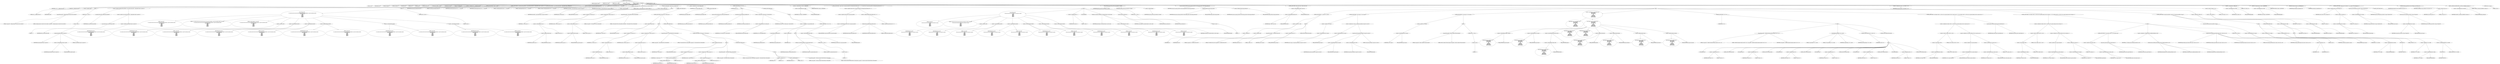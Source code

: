 digraph hostapd_notif_assoc {  
"1000112" [label = "(METHOD,hostapd_notif_assoc)" ]
"1000113" [label = "(PARAM,hostapd_data *hapd)" ]
"1000114" [label = "(PARAM,const u8 *addr)" ]
"1000115" [label = "(PARAM,const u8 *req_ies)" ]
"1000116" [label = "(PARAM,size_t req_ies_len)" ]
"1000117" [label = "(PARAM,int reassoc)" ]
"1000118" [label = "(BLOCK,,)" ]
"1000119" [label = "(LOCAL,v6: u32)" ]
"1000120" [label = "(LOCAL,reason: u16)" ]
"1000121" [label = "(LOCAL,sta: sta_info *)" ]
"1000122" [label = "(LOCAL,ie: const u8 *)" ]
"1000123" [label = "(LOCAL,ielen: int)" ]
"1000124" [label = "(LOCAL,p: u8 *)" ]
"1000125" [label = "(LOCAL,res: int)" ]
"1000126" [label = "(LOCAL,new_assoc: int)" ]
"1000127" [label = "(LOCAL,elems: ieee802_11_elems)" ]
"1000128" [label = "(LOCAL,buf: u8 [ 1064 ])" ]
"1000129" [label = "(LOCAL,v16: unsigned int)" ]
"1000130" [label = "(<operator>.assignment,v16 = __readgsdword(0x14u))" ]
"1000131" [label = "(IDENTIFIER,v16,v16 = __readgsdword(0x14u))" ]
"1000132" [label = "(__readgsdword,__readgsdword(0x14u))" ]
"1000133" [label = "(LITERAL,0x14u,__readgsdword(0x14u))" ]
"1000134" [label = "(CONTROL_STRUCTURE,if ( !addr ),if ( !addr ))" ]
"1000135" [label = "(<operator>.logicalNot,!addr)" ]
"1000136" [label = "(IDENTIFIER,addr,!addr)" ]
"1000137" [label = "(BLOCK,,)" ]
"1000138" [label = "(wpa_printf,wpa_printf(2, \"hostapd_notif_assoc: Skip event with no address\"))" ]
"1000139" [label = "(LITERAL,2,wpa_printf(2, \"hostapd_notif_assoc: Skip event with no address\"))" ]
"1000140" [label = "(LITERAL,\"hostapd_notif_assoc: Skip event with no address\",wpa_printf(2, \"hostapd_notif_assoc: Skip event with no address\"))" ]
"1000141" [label = "(RETURN,return -1;,return -1;)" ]
"1000142" [label = "(<operator>.minus,-1)" ]
"1000143" [label = "(LITERAL,1,-1)" ]
"1000144" [label = "(CONTROL_STRUCTURE,if ( is_multicast_ether_addr(addr) || is_zero_ether_addr_0(addr) || !memcmp(addr, hapd->own_addr, 6u) ),if ( is_multicast_ether_addr(addr) || is_zero_ether_addr_0(addr) || !memcmp(addr, hapd->own_addr, 6u) ))" ]
"1000145" [label = "(<operator>.logicalOr,is_multicast_ether_addr(addr) || is_zero_ether_addr_0(addr) || !memcmp(addr, hapd->own_addr, 6u))" ]
"1000146" [label = "(is_multicast_ether_addr,is_multicast_ether_addr(addr))" ]
"1000147" [label = "(IDENTIFIER,addr,is_multicast_ether_addr(addr))" ]
"1000148" [label = "(<operator>.logicalOr,is_zero_ether_addr_0(addr) || !memcmp(addr, hapd->own_addr, 6u))" ]
"1000149" [label = "(is_zero_ether_addr_0,is_zero_ether_addr_0(addr))" ]
"1000150" [label = "(IDENTIFIER,addr,is_zero_ether_addr_0(addr))" ]
"1000151" [label = "(<operator>.logicalNot,!memcmp(addr, hapd->own_addr, 6u))" ]
"1000152" [label = "(memcmp,memcmp(addr, hapd->own_addr, 6u))" ]
"1000153" [label = "(IDENTIFIER,addr,memcmp(addr, hapd->own_addr, 6u))" ]
"1000154" [label = "(<operator>.indirectFieldAccess,hapd->own_addr)" ]
"1000155" [label = "(IDENTIFIER,hapd,memcmp(addr, hapd->own_addr, 6u))" ]
"1000156" [label = "(FIELD_IDENTIFIER,own_addr,own_addr)" ]
"1000157" [label = "(LITERAL,6u,memcmp(addr, hapd->own_addr, 6u))" ]
"1000158" [label = "(BLOCK,,)" ]
"1000159" [label = "(wpa_printf,wpa_printf(\n      2,\n      \"%s: Invalid SA=%02x:%02x:%02x:%02x:%02x:%02x in received indication - ignore this indication silently\",\n      \"hostapd_notif_assoc\",\n      *addr,\n      addr[1],\n      addr[2],\n      addr[3],\n      addr[4],\n      addr[5]))" ]
"1000160" [label = "(LITERAL,2,wpa_printf(\n      2,\n      \"%s: Invalid SA=%02x:%02x:%02x:%02x:%02x:%02x in received indication - ignore this indication silently\",\n      \"hostapd_notif_assoc\",\n      *addr,\n      addr[1],\n      addr[2],\n      addr[3],\n      addr[4],\n      addr[5]))" ]
"1000161" [label = "(LITERAL,\"%s: Invalid SA=%02x:%02x:%02x:%02x:%02x:%02x in received indication - ignore this indication silently\",wpa_printf(\n      2,\n      \"%s: Invalid SA=%02x:%02x:%02x:%02x:%02x:%02x in received indication - ignore this indication silently\",\n      \"hostapd_notif_assoc\",\n      *addr,\n      addr[1],\n      addr[2],\n      addr[3],\n      addr[4],\n      addr[5]))" ]
"1000162" [label = "(LITERAL,\"hostapd_notif_assoc\",wpa_printf(\n      2,\n      \"%s: Invalid SA=%02x:%02x:%02x:%02x:%02x:%02x in received indication - ignore this indication silently\",\n      \"hostapd_notif_assoc\",\n      *addr,\n      addr[1],\n      addr[2],\n      addr[3],\n      addr[4],\n      addr[5]))" ]
"1000163" [label = "(<operator>.indirection,*addr)" ]
"1000164" [label = "(IDENTIFIER,addr,wpa_printf(\n      2,\n      \"%s: Invalid SA=%02x:%02x:%02x:%02x:%02x:%02x in received indication - ignore this indication silently\",\n      \"hostapd_notif_assoc\",\n      *addr,\n      addr[1],\n      addr[2],\n      addr[3],\n      addr[4],\n      addr[5]))" ]
"1000165" [label = "(<operator>.indirectIndexAccess,addr[1])" ]
"1000166" [label = "(IDENTIFIER,addr,wpa_printf(\n      2,\n      \"%s: Invalid SA=%02x:%02x:%02x:%02x:%02x:%02x in received indication - ignore this indication silently\",\n      \"hostapd_notif_assoc\",\n      *addr,\n      addr[1],\n      addr[2],\n      addr[3],\n      addr[4],\n      addr[5]))" ]
"1000167" [label = "(LITERAL,1,wpa_printf(\n      2,\n      \"%s: Invalid SA=%02x:%02x:%02x:%02x:%02x:%02x in received indication - ignore this indication silently\",\n      \"hostapd_notif_assoc\",\n      *addr,\n      addr[1],\n      addr[2],\n      addr[3],\n      addr[4],\n      addr[5]))" ]
"1000168" [label = "(<operator>.indirectIndexAccess,addr[2])" ]
"1000169" [label = "(IDENTIFIER,addr,wpa_printf(\n      2,\n      \"%s: Invalid SA=%02x:%02x:%02x:%02x:%02x:%02x in received indication - ignore this indication silently\",\n      \"hostapd_notif_assoc\",\n      *addr,\n      addr[1],\n      addr[2],\n      addr[3],\n      addr[4],\n      addr[5]))" ]
"1000170" [label = "(LITERAL,2,wpa_printf(\n      2,\n      \"%s: Invalid SA=%02x:%02x:%02x:%02x:%02x:%02x in received indication - ignore this indication silently\",\n      \"hostapd_notif_assoc\",\n      *addr,\n      addr[1],\n      addr[2],\n      addr[3],\n      addr[4],\n      addr[5]))" ]
"1000171" [label = "(<operator>.indirectIndexAccess,addr[3])" ]
"1000172" [label = "(IDENTIFIER,addr,wpa_printf(\n      2,\n      \"%s: Invalid SA=%02x:%02x:%02x:%02x:%02x:%02x in received indication - ignore this indication silently\",\n      \"hostapd_notif_assoc\",\n      *addr,\n      addr[1],\n      addr[2],\n      addr[3],\n      addr[4],\n      addr[5]))" ]
"1000173" [label = "(LITERAL,3,wpa_printf(\n      2,\n      \"%s: Invalid SA=%02x:%02x:%02x:%02x:%02x:%02x in received indication - ignore this indication silently\",\n      \"hostapd_notif_assoc\",\n      *addr,\n      addr[1],\n      addr[2],\n      addr[3],\n      addr[4],\n      addr[5]))" ]
"1000174" [label = "(<operator>.indirectIndexAccess,addr[4])" ]
"1000175" [label = "(IDENTIFIER,addr,wpa_printf(\n      2,\n      \"%s: Invalid SA=%02x:%02x:%02x:%02x:%02x:%02x in received indication - ignore this indication silently\",\n      \"hostapd_notif_assoc\",\n      *addr,\n      addr[1],\n      addr[2],\n      addr[3],\n      addr[4],\n      addr[5]))" ]
"1000176" [label = "(LITERAL,4,wpa_printf(\n      2,\n      \"%s: Invalid SA=%02x:%02x:%02x:%02x:%02x:%02x in received indication - ignore this indication silently\",\n      \"hostapd_notif_assoc\",\n      *addr,\n      addr[1],\n      addr[2],\n      addr[3],\n      addr[4],\n      addr[5]))" ]
"1000177" [label = "(<operator>.indirectIndexAccess,addr[5])" ]
"1000178" [label = "(IDENTIFIER,addr,wpa_printf(\n      2,\n      \"%s: Invalid SA=%02x:%02x:%02x:%02x:%02x:%02x in received indication - ignore this indication silently\",\n      \"hostapd_notif_assoc\",\n      *addr,\n      addr[1],\n      addr[2],\n      addr[3],\n      addr[4],\n      addr[5]))" ]
"1000179" [label = "(LITERAL,5,wpa_printf(\n      2,\n      \"%s: Invalid SA=%02x:%02x:%02x:%02x:%02x:%02x in received indication - ignore this indication silently\",\n      \"hostapd_notif_assoc\",\n      *addr,\n      addr[1],\n      addr[2],\n      addr[3],\n      addr[4],\n      addr[5]))" ]
"1000180" [label = "(RETURN,return 0;,return 0;)" ]
"1000181" [label = "(LITERAL,0,return 0;)" ]
"1000182" [label = "(random_add_randomness,random_add_randomness(addr, 6u))" ]
"1000183" [label = "(IDENTIFIER,addr,random_add_randomness(addr, 6u))" ]
"1000184" [label = "(LITERAL,6u,random_add_randomness(addr, 6u))" ]
"1000185" [label = "(hostapd_logger,hostapd_logger(hapd, addr, 1u, 2, \"associated\"))" ]
"1000186" [label = "(IDENTIFIER,hapd,hostapd_logger(hapd, addr, 1u, 2, \"associated\"))" ]
"1000187" [label = "(IDENTIFIER,addr,hostapd_logger(hapd, addr, 1u, 2, \"associated\"))" ]
"1000188" [label = "(LITERAL,1u,hostapd_logger(hapd, addr, 1u, 2, \"associated\"))" ]
"1000189" [label = "(LITERAL,2,hostapd_logger(hapd, addr, 1u, 2, \"associated\"))" ]
"1000190" [label = "(LITERAL,\"associated\",hostapd_logger(hapd, addr, 1u, 2, \"associated\"))" ]
"1000191" [label = "(ieee802_11_parse_elems,ieee802_11_parse_elems(req_ies, req_ies_len, &elems, 0))" ]
"1000192" [label = "(IDENTIFIER,req_ies,ieee802_11_parse_elems(req_ies, req_ies_len, &elems, 0))" ]
"1000193" [label = "(IDENTIFIER,req_ies_len,ieee802_11_parse_elems(req_ies, req_ies_len, &elems, 0))" ]
"1000194" [label = "(<operator>.addressOf,&elems)" ]
"1000195" [label = "(IDENTIFIER,elems,ieee802_11_parse_elems(req_ies, req_ies_len, &elems, 0))" ]
"1000196" [label = "(LITERAL,0,ieee802_11_parse_elems(req_ies, req_ies_len, &elems, 0))" ]
"1000197" [label = "(CONTROL_STRUCTURE,if ( elems.wps_ie ),if ( elems.wps_ie ))" ]
"1000198" [label = "(<operator>.fieldAccess,elems.wps_ie)" ]
"1000199" [label = "(IDENTIFIER,elems,if ( elems.wps_ie ))" ]
"1000200" [label = "(FIELD_IDENTIFIER,wps_ie,wps_ie)" ]
"1000201" [label = "(BLOCK,,)" ]
"1000202" [label = "(<operator>.assignment,ie = elems.wps_ie - 2)" ]
"1000203" [label = "(IDENTIFIER,ie,ie = elems.wps_ie - 2)" ]
"1000204" [label = "(<operator>.subtraction,elems.wps_ie - 2)" ]
"1000205" [label = "(<operator>.fieldAccess,elems.wps_ie)" ]
"1000206" [label = "(IDENTIFIER,elems,elems.wps_ie - 2)" ]
"1000207" [label = "(FIELD_IDENTIFIER,wps_ie,wps_ie)" ]
"1000208" [label = "(LITERAL,2,elems.wps_ie - 2)" ]
"1000209" [label = "(<operator>.assignment,ielen = elems.wps_ie_len + 2)" ]
"1000210" [label = "(IDENTIFIER,ielen,ielen = elems.wps_ie_len + 2)" ]
"1000211" [label = "(<operator>.addition,elems.wps_ie_len + 2)" ]
"1000212" [label = "(<operator>.fieldAccess,elems.wps_ie_len)" ]
"1000213" [label = "(IDENTIFIER,elems,elems.wps_ie_len + 2)" ]
"1000214" [label = "(FIELD_IDENTIFIER,wps_ie_len,wps_ie_len)" ]
"1000215" [label = "(LITERAL,2,elems.wps_ie_len + 2)" ]
"1000216" [label = "(wpa_printf,wpa_printf(2, \"STA included WPS IE in (Re)AssocReq\"))" ]
"1000217" [label = "(LITERAL,2,wpa_printf(2, \"STA included WPS IE in (Re)AssocReq\"))" ]
"1000218" [label = "(LITERAL,\"STA included WPS IE in (Re)AssocReq\",wpa_printf(2, \"STA included WPS IE in (Re)AssocReq\"))" ]
"1000219" [label = "(CONTROL_STRUCTURE,else,else)" ]
"1000220" [label = "(CONTROL_STRUCTURE,if ( elems.rsn_ie ),if ( elems.rsn_ie ))" ]
"1000221" [label = "(<operator>.fieldAccess,elems.rsn_ie)" ]
"1000222" [label = "(IDENTIFIER,elems,if ( elems.rsn_ie ))" ]
"1000223" [label = "(FIELD_IDENTIFIER,rsn_ie,rsn_ie)" ]
"1000224" [label = "(BLOCK,,)" ]
"1000225" [label = "(<operator>.assignment,ie = elems.rsn_ie - 2)" ]
"1000226" [label = "(IDENTIFIER,ie,ie = elems.rsn_ie - 2)" ]
"1000227" [label = "(<operator>.subtraction,elems.rsn_ie - 2)" ]
"1000228" [label = "(<operator>.fieldAccess,elems.rsn_ie)" ]
"1000229" [label = "(IDENTIFIER,elems,elems.rsn_ie - 2)" ]
"1000230" [label = "(FIELD_IDENTIFIER,rsn_ie,rsn_ie)" ]
"1000231" [label = "(LITERAL,2,elems.rsn_ie - 2)" ]
"1000232" [label = "(<operator>.assignment,ielen = elems.rsn_ie_len + 2)" ]
"1000233" [label = "(IDENTIFIER,ielen,ielen = elems.rsn_ie_len + 2)" ]
"1000234" [label = "(<operator>.addition,elems.rsn_ie_len + 2)" ]
"1000235" [label = "(<operator>.fieldAccess,elems.rsn_ie_len)" ]
"1000236" [label = "(IDENTIFIER,elems,elems.rsn_ie_len + 2)" ]
"1000237" [label = "(FIELD_IDENTIFIER,rsn_ie_len,rsn_ie_len)" ]
"1000238" [label = "(LITERAL,2,elems.rsn_ie_len + 2)" ]
"1000239" [label = "(wpa_printf,wpa_printf(2, \"STA included RSN IE in (Re)AssocReq\"))" ]
"1000240" [label = "(LITERAL,2,wpa_printf(2, \"STA included RSN IE in (Re)AssocReq\"))" ]
"1000241" [label = "(LITERAL,\"STA included RSN IE in (Re)AssocReq\",wpa_printf(2, \"STA included RSN IE in (Re)AssocReq\"))" ]
"1000242" [label = "(CONTROL_STRUCTURE,else,else)" ]
"1000243" [label = "(CONTROL_STRUCTURE,if ( elems.wpa_ie ),if ( elems.wpa_ie ))" ]
"1000244" [label = "(<operator>.fieldAccess,elems.wpa_ie)" ]
"1000245" [label = "(IDENTIFIER,elems,if ( elems.wpa_ie ))" ]
"1000246" [label = "(FIELD_IDENTIFIER,wpa_ie,wpa_ie)" ]
"1000247" [label = "(BLOCK,,)" ]
"1000248" [label = "(<operator>.assignment,ie = elems.wpa_ie - 2)" ]
"1000249" [label = "(IDENTIFIER,ie,ie = elems.wpa_ie - 2)" ]
"1000250" [label = "(<operator>.subtraction,elems.wpa_ie - 2)" ]
"1000251" [label = "(<operator>.fieldAccess,elems.wpa_ie)" ]
"1000252" [label = "(IDENTIFIER,elems,elems.wpa_ie - 2)" ]
"1000253" [label = "(FIELD_IDENTIFIER,wpa_ie,wpa_ie)" ]
"1000254" [label = "(LITERAL,2,elems.wpa_ie - 2)" ]
"1000255" [label = "(<operator>.assignment,ielen = elems.wpa_ie_len + 2)" ]
"1000256" [label = "(IDENTIFIER,ielen,ielen = elems.wpa_ie_len + 2)" ]
"1000257" [label = "(<operator>.addition,elems.wpa_ie_len + 2)" ]
"1000258" [label = "(<operator>.fieldAccess,elems.wpa_ie_len)" ]
"1000259" [label = "(IDENTIFIER,elems,elems.wpa_ie_len + 2)" ]
"1000260" [label = "(FIELD_IDENTIFIER,wpa_ie_len,wpa_ie_len)" ]
"1000261" [label = "(LITERAL,2,elems.wpa_ie_len + 2)" ]
"1000262" [label = "(wpa_printf,wpa_printf(2, \"STA included WPA IE in (Re)AssocReq\"))" ]
"1000263" [label = "(LITERAL,2,wpa_printf(2, \"STA included WPA IE in (Re)AssocReq\"))" ]
"1000264" [label = "(LITERAL,\"STA included WPA IE in (Re)AssocReq\",wpa_printf(2, \"STA included WPA IE in (Re)AssocReq\"))" ]
"1000265" [label = "(CONTROL_STRUCTURE,else,else)" ]
"1000266" [label = "(BLOCK,,)" ]
"1000267" [label = "(<operator>.assignment,ie = 0)" ]
"1000268" [label = "(IDENTIFIER,ie,ie = 0)" ]
"1000269" [label = "(LITERAL,0,ie = 0)" ]
"1000270" [label = "(<operator>.assignment,ielen = 0)" ]
"1000271" [label = "(IDENTIFIER,ielen,ielen = 0)" ]
"1000272" [label = "(LITERAL,0,ielen = 0)" ]
"1000273" [label = "(wpa_printf,wpa_printf(2, \"STA did not include WPS/RSN/WPA IE in (Re)AssocReq\"))" ]
"1000274" [label = "(LITERAL,2,wpa_printf(2, \"STA did not include WPS/RSN/WPA IE in (Re)AssocReq\"))" ]
"1000275" [label = "(LITERAL,\"STA did not include WPS/RSN/WPA IE in (Re)AssocReq\",wpa_printf(2, \"STA did not include WPS/RSN/WPA IE in (Re)AssocReq\"))" ]
"1000276" [label = "(<operator>.assignment,sta = ap_get_sta(hapd, addr))" ]
"1000277" [label = "(IDENTIFIER,sta,sta = ap_get_sta(hapd, addr))" ]
"1000278" [label = "(ap_get_sta,ap_get_sta(hapd, addr))" ]
"1000279" [label = "(IDENTIFIER,hapd,ap_get_sta(hapd, addr))" ]
"1000280" [label = "(IDENTIFIER,addr,ap_get_sta(hapd, addr))" ]
"1000281" [label = "(CONTROL_STRUCTURE,if ( sta ),if ( sta ))" ]
"1000282" [label = "(IDENTIFIER,sta,if ( sta ))" ]
"1000283" [label = "(BLOCK,,)" ]
"1000284" [label = "(ap_sta_no_session_timeout,ap_sta_no_session_timeout(hapd, sta))" ]
"1000285" [label = "(IDENTIFIER,hapd,ap_sta_no_session_timeout(hapd, sta))" ]
"1000286" [label = "(IDENTIFIER,sta,ap_sta_no_session_timeout(hapd, sta))" ]
"1000287" [label = "(accounting_sta_stop,accounting_sta_stop(hapd, sta))" ]
"1000288" [label = "(IDENTIFIER,hapd,accounting_sta_stop(hapd, sta))" ]
"1000289" [label = "(IDENTIFIER,sta,accounting_sta_stop(hapd, sta))" ]
"1000290" [label = "(<operator>.assignment,sta->timeout_next = STA_NULLFUNC)" ]
"1000291" [label = "(<operator>.indirectFieldAccess,sta->timeout_next)" ]
"1000292" [label = "(IDENTIFIER,sta,sta->timeout_next = STA_NULLFUNC)" ]
"1000293" [label = "(FIELD_IDENTIFIER,timeout_next,timeout_next)" ]
"1000294" [label = "(IDENTIFIER,STA_NULLFUNC,sta->timeout_next = STA_NULLFUNC)" ]
"1000295" [label = "(CONTROL_STRUCTURE,else,else)" ]
"1000296" [label = "(BLOCK,,)" ]
"1000297" [label = "(<operator>.assignment,sta = ap_sta_add(hapd, addr))" ]
"1000298" [label = "(IDENTIFIER,sta,sta = ap_sta_add(hapd, addr))" ]
"1000299" [label = "(ap_sta_add,ap_sta_add(hapd, addr))" ]
"1000300" [label = "(IDENTIFIER,hapd,ap_sta_add(hapd, addr))" ]
"1000301" [label = "(IDENTIFIER,addr,ap_sta_add(hapd, addr))" ]
"1000302" [label = "(CONTROL_STRUCTURE,if ( !sta ),if ( !sta ))" ]
"1000303" [label = "(<operator>.logicalNot,!sta)" ]
"1000304" [label = "(IDENTIFIER,sta,!sta)" ]
"1000305" [label = "(BLOCK,,)" ]
"1000306" [label = "(hostapd_drv_sta_disassoc,hostapd_drv_sta_disassoc(hapd, addr, 5))" ]
"1000307" [label = "(IDENTIFIER,hapd,hostapd_drv_sta_disassoc(hapd, addr, 5))" ]
"1000308" [label = "(IDENTIFIER,addr,hostapd_drv_sta_disassoc(hapd, addr, 5))" ]
"1000309" [label = "(LITERAL,5,hostapd_drv_sta_disassoc(hapd, addr, 5))" ]
"1000310" [label = "(RETURN,return -1;,return -1;)" ]
"1000311" [label = "(<operator>.minus,-1)" ]
"1000312" [label = "(LITERAL,1,-1)" ]
"1000313" [label = "(<operators>.assignmentAnd,sta->flags &= 0xFFFECFFF)" ]
"1000314" [label = "(<operator>.indirectFieldAccess,sta->flags)" ]
"1000315" [label = "(IDENTIFIER,sta,sta->flags &= 0xFFFECFFF)" ]
"1000316" [label = "(FIELD_IDENTIFIER,flags,flags)" ]
"1000317" [label = "(LITERAL,0xFFFECFFF,sta->flags &= 0xFFFECFFF)" ]
"1000318" [label = "(CONTROL_STRUCTURE,if ( !hapd->iface->drv_max_acl_mac_addrs && hostapd_check_acl(hapd, addr, 0) != 1 ),if ( !hapd->iface->drv_max_acl_mac_addrs && hostapd_check_acl(hapd, addr, 0) != 1 ))" ]
"1000319" [label = "(<operator>.logicalAnd,!hapd->iface->drv_max_acl_mac_addrs && hostapd_check_acl(hapd, addr, 0) != 1)" ]
"1000320" [label = "(<operator>.logicalNot,!hapd->iface->drv_max_acl_mac_addrs)" ]
"1000321" [label = "(<operator>.indirectFieldAccess,hapd->iface->drv_max_acl_mac_addrs)" ]
"1000322" [label = "(<operator>.indirectFieldAccess,hapd->iface)" ]
"1000323" [label = "(IDENTIFIER,hapd,!hapd->iface->drv_max_acl_mac_addrs)" ]
"1000324" [label = "(FIELD_IDENTIFIER,iface,iface)" ]
"1000325" [label = "(FIELD_IDENTIFIER,drv_max_acl_mac_addrs,drv_max_acl_mac_addrs)" ]
"1000326" [label = "(<operator>.notEquals,hostapd_check_acl(hapd, addr, 0) != 1)" ]
"1000327" [label = "(hostapd_check_acl,hostapd_check_acl(hapd, addr, 0))" ]
"1000328" [label = "(IDENTIFIER,hapd,hostapd_check_acl(hapd, addr, 0))" ]
"1000329" [label = "(IDENTIFIER,addr,hostapd_check_acl(hapd, addr, 0))" ]
"1000330" [label = "(LITERAL,0,hostapd_check_acl(hapd, addr, 0))" ]
"1000331" [label = "(LITERAL,1,hostapd_check_acl(hapd, addr, 0) != 1)" ]
"1000332" [label = "(BLOCK,,)" ]
"1000333" [label = "(wpa_printf,wpa_printf(\n      3,\n      \"STA %02x:%02x:%02x:%02x:%02x:%02x not allowed to connect\",\n      *addr,\n      addr[1],\n      addr[2],\n      addr[3],\n      addr[4],\n      addr[5]))" ]
"1000334" [label = "(LITERAL,3,wpa_printf(\n      3,\n      \"STA %02x:%02x:%02x:%02x:%02x:%02x not allowed to connect\",\n      *addr,\n      addr[1],\n      addr[2],\n      addr[3],\n      addr[4],\n      addr[5]))" ]
"1000335" [label = "(LITERAL,\"STA %02x:%02x:%02x:%02x:%02x:%02x not allowed to connect\",wpa_printf(\n      3,\n      \"STA %02x:%02x:%02x:%02x:%02x:%02x not allowed to connect\",\n      *addr,\n      addr[1],\n      addr[2],\n      addr[3],\n      addr[4],\n      addr[5]))" ]
"1000336" [label = "(<operator>.indirection,*addr)" ]
"1000337" [label = "(IDENTIFIER,addr,wpa_printf(\n      3,\n      \"STA %02x:%02x:%02x:%02x:%02x:%02x not allowed to connect\",\n      *addr,\n      addr[1],\n      addr[2],\n      addr[3],\n      addr[4],\n      addr[5]))" ]
"1000338" [label = "(<operator>.indirectIndexAccess,addr[1])" ]
"1000339" [label = "(IDENTIFIER,addr,wpa_printf(\n      3,\n      \"STA %02x:%02x:%02x:%02x:%02x:%02x not allowed to connect\",\n      *addr,\n      addr[1],\n      addr[2],\n      addr[3],\n      addr[4],\n      addr[5]))" ]
"1000340" [label = "(LITERAL,1,wpa_printf(\n      3,\n      \"STA %02x:%02x:%02x:%02x:%02x:%02x not allowed to connect\",\n      *addr,\n      addr[1],\n      addr[2],\n      addr[3],\n      addr[4],\n      addr[5]))" ]
"1000341" [label = "(<operator>.indirectIndexAccess,addr[2])" ]
"1000342" [label = "(IDENTIFIER,addr,wpa_printf(\n      3,\n      \"STA %02x:%02x:%02x:%02x:%02x:%02x not allowed to connect\",\n      *addr,\n      addr[1],\n      addr[2],\n      addr[3],\n      addr[4],\n      addr[5]))" ]
"1000343" [label = "(LITERAL,2,wpa_printf(\n      3,\n      \"STA %02x:%02x:%02x:%02x:%02x:%02x not allowed to connect\",\n      *addr,\n      addr[1],\n      addr[2],\n      addr[3],\n      addr[4],\n      addr[5]))" ]
"1000344" [label = "(<operator>.indirectIndexAccess,addr[3])" ]
"1000345" [label = "(IDENTIFIER,addr,wpa_printf(\n      3,\n      \"STA %02x:%02x:%02x:%02x:%02x:%02x not allowed to connect\",\n      *addr,\n      addr[1],\n      addr[2],\n      addr[3],\n      addr[4],\n      addr[5]))" ]
"1000346" [label = "(LITERAL,3,wpa_printf(\n      3,\n      \"STA %02x:%02x:%02x:%02x:%02x:%02x not allowed to connect\",\n      *addr,\n      addr[1],\n      addr[2],\n      addr[3],\n      addr[4],\n      addr[5]))" ]
"1000347" [label = "(<operator>.indirectIndexAccess,addr[4])" ]
"1000348" [label = "(IDENTIFIER,addr,wpa_printf(\n      3,\n      \"STA %02x:%02x:%02x:%02x:%02x:%02x not allowed to connect\",\n      *addr,\n      addr[1],\n      addr[2],\n      addr[3],\n      addr[4],\n      addr[5]))" ]
"1000349" [label = "(LITERAL,4,wpa_printf(\n      3,\n      \"STA %02x:%02x:%02x:%02x:%02x:%02x not allowed to connect\",\n      *addr,\n      addr[1],\n      addr[2],\n      addr[3],\n      addr[4],\n      addr[5]))" ]
"1000350" [label = "(<operator>.indirectIndexAccess,addr[5])" ]
"1000351" [label = "(IDENTIFIER,addr,wpa_printf(\n      3,\n      \"STA %02x:%02x:%02x:%02x:%02x:%02x not allowed to connect\",\n      *addr,\n      addr[1],\n      addr[2],\n      addr[3],\n      addr[4],\n      addr[5]))" ]
"1000352" [label = "(LITERAL,5,wpa_printf(\n      3,\n      \"STA %02x:%02x:%02x:%02x:%02x:%02x not allowed to connect\",\n      *addr,\n      addr[1],\n      addr[2],\n      addr[3],\n      addr[4],\n      addr[5]))" ]
"1000353" [label = "(<operator>.assignment,reason = 1)" ]
"1000354" [label = "(IDENTIFIER,reason,reason = 1)" ]
"1000355" [label = "(LITERAL,1,reason = 1)" ]
"1000356" [label = "(JUMP_TARGET,fail)" ]
"1000357" [label = "(hostapd_drv_sta_disassoc,hostapd_drv_sta_disassoc(hapd, sta->addr, reason))" ]
"1000358" [label = "(IDENTIFIER,hapd,hostapd_drv_sta_disassoc(hapd, sta->addr, reason))" ]
"1000359" [label = "(<operator>.indirectFieldAccess,sta->addr)" ]
"1000360" [label = "(IDENTIFIER,sta,hostapd_drv_sta_disassoc(hapd, sta->addr, reason))" ]
"1000361" [label = "(FIELD_IDENTIFIER,addr,addr)" ]
"1000362" [label = "(IDENTIFIER,reason,hostapd_drv_sta_disassoc(hapd, sta->addr, reason))" ]
"1000363" [label = "(ap_free_sta,ap_free_sta(hapd, sta))" ]
"1000364" [label = "(IDENTIFIER,hapd,ap_free_sta(hapd, sta))" ]
"1000365" [label = "(IDENTIFIER,sta,ap_free_sta(hapd, sta))" ]
"1000366" [label = "(RETURN,return -1;,return -1;)" ]
"1000367" [label = "(<operator>.minus,-1)" ]
"1000368" [label = "(LITERAL,1,-1)" ]
"1000369" [label = "(mbo_ap_check_sta_assoc,mbo_ap_check_sta_assoc(hapd, sta, &elems))" ]
"1000370" [label = "(IDENTIFIER,hapd,mbo_ap_check_sta_assoc(hapd, sta, &elems))" ]
"1000371" [label = "(IDENTIFIER,sta,mbo_ap_check_sta_assoc(hapd, sta, &elems))" ]
"1000372" [label = "(<operator>.addressOf,&elems)" ]
"1000373" [label = "(IDENTIFIER,elems,mbo_ap_check_sta_assoc(hapd, sta, &elems))" ]
"1000374" [label = "(ap_copy_sta_supp_op_classes,ap_copy_sta_supp_op_classes(sta, elems.supp_op_classes, elems.supp_op_classes_len))" ]
"1000375" [label = "(IDENTIFIER,sta,ap_copy_sta_supp_op_classes(sta, elems.supp_op_classes, elems.supp_op_classes_len))" ]
"1000376" [label = "(<operator>.fieldAccess,elems.supp_op_classes)" ]
"1000377" [label = "(IDENTIFIER,elems,ap_copy_sta_supp_op_classes(sta, elems.supp_op_classes, elems.supp_op_classes_len))" ]
"1000378" [label = "(FIELD_IDENTIFIER,supp_op_classes,supp_op_classes)" ]
"1000379" [label = "(<operator>.fieldAccess,elems.supp_op_classes_len)" ]
"1000380" [label = "(IDENTIFIER,elems,ap_copy_sta_supp_op_classes(sta, elems.supp_op_classes, elems.supp_op_classes_len))" ]
"1000381" [label = "(FIELD_IDENTIFIER,supp_op_classes_len,supp_op_classes_len)" ]
"1000382" [label = "(CONTROL_STRUCTURE,if ( hapd->conf->wpa ),if ( hapd->conf->wpa ))" ]
"1000383" [label = "(<operator>.indirectFieldAccess,hapd->conf->wpa)" ]
"1000384" [label = "(<operator>.indirectFieldAccess,hapd->conf)" ]
"1000385" [label = "(IDENTIFIER,hapd,if ( hapd->conf->wpa ))" ]
"1000386" [label = "(FIELD_IDENTIFIER,conf,conf)" ]
"1000387" [label = "(FIELD_IDENTIFIER,wpa,wpa)" ]
"1000388" [label = "(BLOCK,,)" ]
"1000389" [label = "(CONTROL_STRUCTURE,if ( !ie || !ielen ),if ( !ie || !ielen ))" ]
"1000390" [label = "(<operator>.logicalOr,!ie || !ielen)" ]
"1000391" [label = "(<operator>.logicalNot,!ie)" ]
"1000392" [label = "(IDENTIFIER,ie,!ie)" ]
"1000393" [label = "(<operator>.logicalNot,!ielen)" ]
"1000394" [label = "(IDENTIFIER,ielen,!ielen)" ]
"1000395" [label = "(BLOCK,,)" ]
"1000396" [label = "(wpa_printf,wpa_printf(2, \"No WPA/RSN IE from STA\"))" ]
"1000397" [label = "(LITERAL,2,wpa_printf(2, \"No WPA/RSN IE from STA\"))" ]
"1000398" [label = "(LITERAL,\"No WPA/RSN IE from STA\",wpa_printf(2, \"No WPA/RSN IE from STA\"))" ]
"1000399" [label = "(<operator>.assignment,reason = 13)" ]
"1000400" [label = "(IDENTIFIER,reason,reason = 13)" ]
"1000401" [label = "(LITERAL,13,reason = 13)" ]
"1000402" [label = "(CONTROL_STRUCTURE,goto fail;,goto fail;)" ]
"1000403" [label = "(CONTROL_STRUCTURE,if ( !sta->wpa_sm ),if ( !sta->wpa_sm ))" ]
"1000404" [label = "(<operator>.logicalNot,!sta->wpa_sm)" ]
"1000405" [label = "(<operator>.indirectFieldAccess,sta->wpa_sm)" ]
"1000406" [label = "(IDENTIFIER,sta,!sta->wpa_sm)" ]
"1000407" [label = "(FIELD_IDENTIFIER,wpa_sm,wpa_sm)" ]
"1000408" [label = "(<operator>.assignment,sta->wpa_sm = wpa_auth_sta_init(hapd->wpa_auth, sta->addr, 0))" ]
"1000409" [label = "(<operator>.indirectFieldAccess,sta->wpa_sm)" ]
"1000410" [label = "(IDENTIFIER,sta,sta->wpa_sm = wpa_auth_sta_init(hapd->wpa_auth, sta->addr, 0))" ]
"1000411" [label = "(FIELD_IDENTIFIER,wpa_sm,wpa_sm)" ]
"1000412" [label = "(wpa_auth_sta_init,wpa_auth_sta_init(hapd->wpa_auth, sta->addr, 0))" ]
"1000413" [label = "(<operator>.indirectFieldAccess,hapd->wpa_auth)" ]
"1000414" [label = "(IDENTIFIER,hapd,wpa_auth_sta_init(hapd->wpa_auth, sta->addr, 0))" ]
"1000415" [label = "(FIELD_IDENTIFIER,wpa_auth,wpa_auth)" ]
"1000416" [label = "(<operator>.indirectFieldAccess,sta->addr)" ]
"1000417" [label = "(IDENTIFIER,sta,wpa_auth_sta_init(hapd->wpa_auth, sta->addr, 0))" ]
"1000418" [label = "(FIELD_IDENTIFIER,addr,addr)" ]
"1000419" [label = "(LITERAL,0,wpa_auth_sta_init(hapd->wpa_auth, sta->addr, 0))" ]
"1000420" [label = "(CONTROL_STRUCTURE,if ( !sta->wpa_sm ),if ( !sta->wpa_sm ))" ]
"1000421" [label = "(<operator>.logicalNot,!sta->wpa_sm)" ]
"1000422" [label = "(<operator>.indirectFieldAccess,sta->wpa_sm)" ]
"1000423" [label = "(IDENTIFIER,sta,!sta->wpa_sm)" ]
"1000424" [label = "(FIELD_IDENTIFIER,wpa_sm,wpa_sm)" ]
"1000425" [label = "(BLOCK,,)" ]
"1000426" [label = "(wpa_printf,wpa_printf(5, \"Failed to initialize WPA state machine\"))" ]
"1000427" [label = "(LITERAL,5,wpa_printf(5, \"Failed to initialize WPA state machine\"))" ]
"1000428" [label = "(LITERAL,\"Failed to initialize WPA state machine\",wpa_printf(5, \"Failed to initialize WPA state machine\"))" ]
"1000429" [label = "(RETURN,return -1;,return -1;)" ]
"1000430" [label = "(<operator>.minus,-1)" ]
"1000431" [label = "(LITERAL,1,-1)" ]
"1000432" [label = "(<operator>.assignment,res = wpa_validate_wpa_ie(\n            hapd->wpa_auth,\n            sta->wpa_sm,\n            hapd->iface->freq,\n            ie,\n            ielen,\n            elems.mdie,\n            elems.mdie_len,\n            elems.owe_dh,\n            elems.owe_dh_len))" ]
"1000433" [label = "(IDENTIFIER,res,res = wpa_validate_wpa_ie(\n            hapd->wpa_auth,\n            sta->wpa_sm,\n            hapd->iface->freq,\n            ie,\n            ielen,\n            elems.mdie,\n            elems.mdie_len,\n            elems.owe_dh,\n            elems.owe_dh_len))" ]
"1000434" [label = "(wpa_validate_wpa_ie,wpa_validate_wpa_ie(\n            hapd->wpa_auth,\n            sta->wpa_sm,\n            hapd->iface->freq,\n            ie,\n            ielen,\n            elems.mdie,\n            elems.mdie_len,\n            elems.owe_dh,\n            elems.owe_dh_len))" ]
"1000435" [label = "(<operator>.indirectFieldAccess,hapd->wpa_auth)" ]
"1000436" [label = "(IDENTIFIER,hapd,wpa_validate_wpa_ie(\n            hapd->wpa_auth,\n            sta->wpa_sm,\n            hapd->iface->freq,\n            ie,\n            ielen,\n            elems.mdie,\n            elems.mdie_len,\n            elems.owe_dh,\n            elems.owe_dh_len))" ]
"1000437" [label = "(FIELD_IDENTIFIER,wpa_auth,wpa_auth)" ]
"1000438" [label = "(<operator>.indirectFieldAccess,sta->wpa_sm)" ]
"1000439" [label = "(IDENTIFIER,sta,wpa_validate_wpa_ie(\n            hapd->wpa_auth,\n            sta->wpa_sm,\n            hapd->iface->freq,\n            ie,\n            ielen,\n            elems.mdie,\n            elems.mdie_len,\n            elems.owe_dh,\n            elems.owe_dh_len))" ]
"1000440" [label = "(FIELD_IDENTIFIER,wpa_sm,wpa_sm)" ]
"1000441" [label = "(<operator>.indirectFieldAccess,hapd->iface->freq)" ]
"1000442" [label = "(<operator>.indirectFieldAccess,hapd->iface)" ]
"1000443" [label = "(IDENTIFIER,hapd,wpa_validate_wpa_ie(\n            hapd->wpa_auth,\n            sta->wpa_sm,\n            hapd->iface->freq,\n            ie,\n            ielen,\n            elems.mdie,\n            elems.mdie_len,\n            elems.owe_dh,\n            elems.owe_dh_len))" ]
"1000444" [label = "(FIELD_IDENTIFIER,iface,iface)" ]
"1000445" [label = "(FIELD_IDENTIFIER,freq,freq)" ]
"1000446" [label = "(IDENTIFIER,ie,wpa_validate_wpa_ie(\n            hapd->wpa_auth,\n            sta->wpa_sm,\n            hapd->iface->freq,\n            ie,\n            ielen,\n            elems.mdie,\n            elems.mdie_len,\n            elems.owe_dh,\n            elems.owe_dh_len))" ]
"1000447" [label = "(IDENTIFIER,ielen,wpa_validate_wpa_ie(\n            hapd->wpa_auth,\n            sta->wpa_sm,\n            hapd->iface->freq,\n            ie,\n            ielen,\n            elems.mdie,\n            elems.mdie_len,\n            elems.owe_dh,\n            elems.owe_dh_len))" ]
"1000448" [label = "(<operator>.fieldAccess,elems.mdie)" ]
"1000449" [label = "(IDENTIFIER,elems,wpa_validate_wpa_ie(\n            hapd->wpa_auth,\n            sta->wpa_sm,\n            hapd->iface->freq,\n            ie,\n            ielen,\n            elems.mdie,\n            elems.mdie_len,\n            elems.owe_dh,\n            elems.owe_dh_len))" ]
"1000450" [label = "(FIELD_IDENTIFIER,mdie,mdie)" ]
"1000451" [label = "(<operator>.fieldAccess,elems.mdie_len)" ]
"1000452" [label = "(IDENTIFIER,elems,wpa_validate_wpa_ie(\n            hapd->wpa_auth,\n            sta->wpa_sm,\n            hapd->iface->freq,\n            ie,\n            ielen,\n            elems.mdie,\n            elems.mdie_len,\n            elems.owe_dh,\n            elems.owe_dh_len))" ]
"1000453" [label = "(FIELD_IDENTIFIER,mdie_len,mdie_len)" ]
"1000454" [label = "(<operator>.fieldAccess,elems.owe_dh)" ]
"1000455" [label = "(IDENTIFIER,elems,wpa_validate_wpa_ie(\n            hapd->wpa_auth,\n            sta->wpa_sm,\n            hapd->iface->freq,\n            ie,\n            ielen,\n            elems.mdie,\n            elems.mdie_len,\n            elems.owe_dh,\n            elems.owe_dh_len))" ]
"1000456" [label = "(FIELD_IDENTIFIER,owe_dh,owe_dh)" ]
"1000457" [label = "(<operator>.fieldAccess,elems.owe_dh_len)" ]
"1000458" [label = "(IDENTIFIER,elems,wpa_validate_wpa_ie(\n            hapd->wpa_auth,\n            sta->wpa_sm,\n            hapd->iface->freq,\n            ie,\n            ielen,\n            elems.mdie,\n            elems.mdie_len,\n            elems.owe_dh,\n            elems.owe_dh_len))" ]
"1000459" [label = "(FIELD_IDENTIFIER,owe_dh_len,owe_dh_len)" ]
"1000460" [label = "(CONTROL_STRUCTURE,if ( res ),if ( res ))" ]
"1000461" [label = "(IDENTIFIER,res,if ( res ))" ]
"1000462" [label = "(BLOCK,,)" ]
"1000463" [label = "(wpa_printf,wpa_printf(2, \"WPA/RSN information element rejected? (res %u)\", res))" ]
"1000464" [label = "(LITERAL,2,wpa_printf(2, \"WPA/RSN information element rejected? (res %u)\", res))" ]
"1000465" [label = "(LITERAL,\"WPA/RSN information element rejected? (res %u)\",wpa_printf(2, \"WPA/RSN information element rejected? (res %u)\", res))" ]
"1000466" [label = "(IDENTIFIER,res,wpa_printf(2, \"WPA/RSN information element rejected? (res %u)\", res))" ]
"1000467" [label = "(wpa_hexdump,wpa_hexdump(2, \"IE\", ie, ielen))" ]
"1000468" [label = "(LITERAL,2,wpa_hexdump(2, \"IE\", ie, ielen))" ]
"1000469" [label = "(LITERAL,\"IE\",wpa_hexdump(2, \"IE\", ie, ielen))" ]
"1000470" [label = "(IDENTIFIER,ie,wpa_hexdump(2, \"IE\", ie, ielen))" ]
"1000471" [label = "(IDENTIFIER,ielen,wpa_hexdump(2, \"IE\", ie, ielen))" ]
"1000472" [label = "(CONTROL_STRUCTURE,switch ( res ),switch ( res ))" ]
"1000473" [label = "(IDENTIFIER,res,switch ( res ))" ]
"1000474" [label = "(BLOCK,,)" ]
"1000475" [label = "(JUMP_TARGET,case 2)" ]
"1000476" [label = "(<operator>.assignment,reason = 18)" ]
"1000477" [label = "(IDENTIFIER,reason,reason = 18)" ]
"1000478" [label = "(LITERAL,18,reason = 18)" ]
"1000479" [label = "(CONTROL_STRUCTURE,break;,break;)" ]
"1000480" [label = "(JUMP_TARGET,case 3)" ]
"1000481" [label = "(<operator>.assignment,reason = 19)" ]
"1000482" [label = "(IDENTIFIER,reason,reason = 19)" ]
"1000483" [label = "(LITERAL,19,reason = 19)" ]
"1000484" [label = "(CONTROL_STRUCTURE,break;,break;)" ]
"1000485" [label = "(JUMP_TARGET,case 4)" ]
"1000486" [label = "(<operator>.assignment,reason = 20)" ]
"1000487" [label = "(IDENTIFIER,reason,reason = 20)" ]
"1000488" [label = "(LITERAL,20,reason = 20)" ]
"1000489" [label = "(CONTROL_STRUCTURE,break;,break;)" ]
"1000490" [label = "(JUMP_TARGET,case 7)" ]
"1000491" [label = "(<operator>.assignment,reason = 13)" ]
"1000492" [label = "(IDENTIFIER,reason,reason = 13)" ]
"1000493" [label = "(LITERAL,13,reason = 13)" ]
"1000494" [label = "(CONTROL_STRUCTURE,break;,break;)" ]
"1000495" [label = "(JUMP_TARGET,case 8)" ]
"1000496" [label = "(<operator>.assignment,reason = 24)" ]
"1000497" [label = "(IDENTIFIER,reason,reason = 24)" ]
"1000498" [label = "(LITERAL,24,reason = 24)" ]
"1000499" [label = "(CONTROL_STRUCTURE,break;,break;)" ]
"1000500" [label = "(JUMP_TARGET,default)" ]
"1000501" [label = "(<operator>.assignment,reason = 13)" ]
"1000502" [label = "(IDENTIFIER,reason,reason = 13)" ]
"1000503" [label = "(LITERAL,13,reason = 13)" ]
"1000504" [label = "(CONTROL_STRUCTURE,break;,break;)" ]
"1000505" [label = "(CONTROL_STRUCTURE,goto fail;,goto fail;)" ]
"1000506" [label = "(CONTROL_STRUCTURE,if ( (sta->flags & 0x402) == 1026 && !sta->sa_query_timed_out && sta->sa_query_count > 0 ),if ( (sta->flags & 0x402) == 1026 && !sta->sa_query_timed_out && sta->sa_query_count > 0 ))" ]
"1000507" [label = "(<operator>.logicalAnd,(sta->flags & 0x402) == 1026 && !sta->sa_query_timed_out && sta->sa_query_count > 0)" ]
"1000508" [label = "(<operator>.equals,(sta->flags & 0x402) == 1026)" ]
"1000509" [label = "(<operator>.and,sta->flags & 0x402)" ]
"1000510" [label = "(<operator>.indirectFieldAccess,sta->flags)" ]
"1000511" [label = "(IDENTIFIER,sta,sta->flags & 0x402)" ]
"1000512" [label = "(FIELD_IDENTIFIER,flags,flags)" ]
"1000513" [label = "(LITERAL,0x402,sta->flags & 0x402)" ]
"1000514" [label = "(LITERAL,1026,(sta->flags & 0x402) == 1026)" ]
"1000515" [label = "(<operator>.logicalAnd,!sta->sa_query_timed_out && sta->sa_query_count > 0)" ]
"1000516" [label = "(<operator>.logicalNot,!sta->sa_query_timed_out)" ]
"1000517" [label = "(<operator>.indirectFieldAccess,sta->sa_query_timed_out)" ]
"1000518" [label = "(IDENTIFIER,sta,!sta->sa_query_timed_out)" ]
"1000519" [label = "(FIELD_IDENTIFIER,sa_query_timed_out,sa_query_timed_out)" ]
"1000520" [label = "(<operator>.greaterThan,sta->sa_query_count > 0)" ]
"1000521" [label = "(<operator>.indirectFieldAccess,sta->sa_query_count)" ]
"1000522" [label = "(IDENTIFIER,sta,sta->sa_query_count > 0)" ]
"1000523" [label = "(FIELD_IDENTIFIER,sa_query_count,sa_query_count)" ]
"1000524" [label = "(LITERAL,0,sta->sa_query_count > 0)" ]
"1000525" [label = "(ap_check_sa_query_timeout,ap_check_sa_query_timeout(hapd, sta))" ]
"1000526" [label = "(IDENTIFIER,hapd,ap_check_sa_query_timeout(hapd, sta))" ]
"1000527" [label = "(IDENTIFIER,sta,ap_check_sa_query_timeout(hapd, sta))" ]
"1000528" [label = "(CONTROL_STRUCTURE,if ( (sta->flags & 0x402) == 1026 && !sta->sa_query_timed_out && sta->auth_alg != 2 ),if ( (sta->flags & 0x402) == 1026 && !sta->sa_query_timed_out && sta->auth_alg != 2 ))" ]
"1000529" [label = "(<operator>.logicalAnd,(sta->flags & 0x402) == 1026 && !sta->sa_query_timed_out && sta->auth_alg != 2)" ]
"1000530" [label = "(<operator>.equals,(sta->flags & 0x402) == 1026)" ]
"1000531" [label = "(<operator>.and,sta->flags & 0x402)" ]
"1000532" [label = "(<operator>.indirectFieldAccess,sta->flags)" ]
"1000533" [label = "(IDENTIFIER,sta,sta->flags & 0x402)" ]
"1000534" [label = "(FIELD_IDENTIFIER,flags,flags)" ]
"1000535" [label = "(LITERAL,0x402,sta->flags & 0x402)" ]
"1000536" [label = "(LITERAL,1026,(sta->flags & 0x402) == 1026)" ]
"1000537" [label = "(<operator>.logicalAnd,!sta->sa_query_timed_out && sta->auth_alg != 2)" ]
"1000538" [label = "(<operator>.logicalNot,!sta->sa_query_timed_out)" ]
"1000539" [label = "(<operator>.indirectFieldAccess,sta->sa_query_timed_out)" ]
"1000540" [label = "(IDENTIFIER,sta,!sta->sa_query_timed_out)" ]
"1000541" [label = "(FIELD_IDENTIFIER,sa_query_timed_out,sa_query_timed_out)" ]
"1000542" [label = "(<operator>.notEquals,sta->auth_alg != 2)" ]
"1000543" [label = "(<operator>.indirectFieldAccess,sta->auth_alg)" ]
"1000544" [label = "(IDENTIFIER,sta,sta->auth_alg != 2)" ]
"1000545" [label = "(FIELD_IDENTIFIER,auth_alg,auth_alg)" ]
"1000546" [label = "(LITERAL,2,sta->auth_alg != 2)" ]
"1000547" [label = "(BLOCK,,)" ]
"1000548" [label = "(CONTROL_STRUCTURE,if ( !sta->sa_query_count ),if ( !sta->sa_query_count ))" ]
"1000549" [label = "(<operator>.logicalNot,!sta->sa_query_count)" ]
"1000550" [label = "(<operator>.indirectFieldAccess,sta->sa_query_count)" ]
"1000551" [label = "(IDENTIFIER,sta,!sta->sa_query_count)" ]
"1000552" [label = "(FIELD_IDENTIFIER,sa_query_count,sa_query_count)" ]
"1000553" [label = "(ap_sta_start_sa_query,ap_sta_start_sa_query(hapd, sta))" ]
"1000554" [label = "(IDENTIFIER,hapd,ap_sta_start_sa_query(hapd, sta))" ]
"1000555" [label = "(IDENTIFIER,sta,ap_sta_start_sa_query(hapd, sta))" ]
"1000556" [label = "(<operator>.assignment,p = hostapd_eid_assoc_comeback_time(hapd, sta, buf))" ]
"1000557" [label = "(IDENTIFIER,p,p = hostapd_eid_assoc_comeback_time(hapd, sta, buf))" ]
"1000558" [label = "(hostapd_eid_assoc_comeback_time,hostapd_eid_assoc_comeback_time(hapd, sta, buf))" ]
"1000559" [label = "(IDENTIFIER,hapd,hostapd_eid_assoc_comeback_time(hapd, sta, buf))" ]
"1000560" [label = "(IDENTIFIER,sta,hostapd_eid_assoc_comeback_time(hapd, sta, buf))" ]
"1000561" [label = "(IDENTIFIER,buf,hostapd_eid_assoc_comeback_time(hapd, sta, buf))" ]
"1000562" [label = "(hostapd_sta_assoc,hostapd_sta_assoc(hapd, addr, reassoc, 0x1Eu, buf, p - buf))" ]
"1000563" [label = "(IDENTIFIER,hapd,hostapd_sta_assoc(hapd, addr, reassoc, 0x1Eu, buf, p - buf))" ]
"1000564" [label = "(IDENTIFIER,addr,hostapd_sta_assoc(hapd, addr, reassoc, 0x1Eu, buf, p - buf))" ]
"1000565" [label = "(IDENTIFIER,reassoc,hostapd_sta_assoc(hapd, addr, reassoc, 0x1Eu, buf, p - buf))" ]
"1000566" [label = "(LITERAL,0x1Eu,hostapd_sta_assoc(hapd, addr, reassoc, 0x1Eu, buf, p - buf))" ]
"1000567" [label = "(IDENTIFIER,buf,hostapd_sta_assoc(hapd, addr, reassoc, 0x1Eu, buf, p - buf))" ]
"1000568" [label = "(<operator>.subtraction,p - buf)" ]
"1000569" [label = "(IDENTIFIER,p,p - buf)" ]
"1000570" [label = "(IDENTIFIER,buf,p - buf)" ]
"1000571" [label = "(RETURN,return 0;,return 0;)" ]
"1000572" [label = "(LITERAL,0,return 0;)" ]
"1000573" [label = "(CONTROL_STRUCTURE,if ( wpa_auth_uses_mfp(sta->wpa_sm) ),if ( wpa_auth_uses_mfp(sta->wpa_sm) ))" ]
"1000574" [label = "(wpa_auth_uses_mfp,wpa_auth_uses_mfp(sta->wpa_sm))" ]
"1000575" [label = "(<operator>.indirectFieldAccess,sta->wpa_sm)" ]
"1000576" [label = "(IDENTIFIER,sta,wpa_auth_uses_mfp(sta->wpa_sm))" ]
"1000577" [label = "(FIELD_IDENTIFIER,wpa_sm,wpa_sm)" ]
"1000578" [label = "(BLOCK,,)" ]
"1000579" [label = "(<operator>.assignment,v6 = sta->flags)" ]
"1000580" [label = "(IDENTIFIER,v6,v6 = sta->flags)" ]
"1000581" [label = "(<operator>.indirectFieldAccess,sta->flags)" ]
"1000582" [label = "(IDENTIFIER,sta,v6 = sta->flags)" ]
"1000583" [label = "(FIELD_IDENTIFIER,flags,flags)" ]
"1000584" [label = "(<operators>.assignmentOr,BYTE1(v6) |= 4u)" ]
"1000585" [label = "(BYTE1,BYTE1(v6))" ]
"1000586" [label = "(IDENTIFIER,v6,BYTE1(v6))" ]
"1000587" [label = "(LITERAL,4u,BYTE1(v6) |= 4u)" ]
"1000588" [label = "(CONTROL_STRUCTURE,else,else)" ]
"1000589" [label = "(BLOCK,,)" ]
"1000590" [label = "(<operator>.assignment,v6 = sta->flags)" ]
"1000591" [label = "(IDENTIFIER,v6,v6 = sta->flags)" ]
"1000592" [label = "(<operator>.indirectFieldAccess,sta->flags)" ]
"1000593" [label = "(IDENTIFIER,sta,v6 = sta->flags)" ]
"1000594" [label = "(FIELD_IDENTIFIER,flags,flags)" ]
"1000595" [label = "(<operators>.assignmentAnd,BYTE1(v6) &= 0xFBu)" ]
"1000596" [label = "(BYTE1,BYTE1(v6))" ]
"1000597" [label = "(IDENTIFIER,v6,BYTE1(v6))" ]
"1000598" [label = "(LITERAL,0xFBu,BYTE1(v6) &= 0xFBu)" ]
"1000599" [label = "(<operator>.assignment,sta->flags = v6)" ]
"1000600" [label = "(<operator>.indirectFieldAccess,sta->flags)" ]
"1000601" [label = "(IDENTIFIER,sta,sta->flags = v6)" ]
"1000602" [label = "(FIELD_IDENTIFIER,flags,flags)" ]
"1000603" [label = "(IDENTIFIER,v6,sta->flags = v6)" ]
"1000604" [label = "(<operator>.assignment,new_assoc = (sta->flags & 2) == 0)" ]
"1000605" [label = "(IDENTIFIER,new_assoc,new_assoc = (sta->flags & 2) == 0)" ]
"1000606" [label = "(<operator>.equals,(sta->flags & 2) == 0)" ]
"1000607" [label = "(<operator>.and,sta->flags & 2)" ]
"1000608" [label = "(<operator>.indirectFieldAccess,sta->flags)" ]
"1000609" [label = "(IDENTIFIER,sta,sta->flags & 2)" ]
"1000610" [label = "(FIELD_IDENTIFIER,flags,flags)" ]
"1000611" [label = "(LITERAL,2,sta->flags & 2)" ]
"1000612" [label = "(LITERAL,0,(sta->flags & 2) == 0)" ]
"1000613" [label = "(<operators>.assignmentOr,sta->flags |= 3u)" ]
"1000614" [label = "(<operator>.indirectFieldAccess,sta->flags)" ]
"1000615" [label = "(IDENTIFIER,sta,sta->flags |= 3u)" ]
"1000616" [label = "(FIELD_IDENTIFIER,flags,flags)" ]
"1000617" [label = "(LITERAL,3u,sta->flags |= 3u)" ]
"1000618" [label = "(<operators>.assignmentAnd,sta->flags &= 0xFFF7FFFF)" ]
"1000619" [label = "(<operator>.indirectFieldAccess,sta->flags)" ]
"1000620" [label = "(IDENTIFIER,sta,sta->flags &= 0xFFF7FFFF)" ]
"1000621" [label = "(FIELD_IDENTIFIER,flags,flags)" ]
"1000622" [label = "(LITERAL,0xFFF7FFFF,sta->flags &= 0xFFF7FFFF)" ]
"1000623" [label = "(hostapd_set_sta_flags,hostapd_set_sta_flags(hapd, sta))" ]
"1000624" [label = "(IDENTIFIER,hapd,hostapd_set_sta_flags(hapd, sta))" ]
"1000625" [label = "(IDENTIFIER,sta,hostapd_set_sta_flags(hapd, sta))" ]
"1000626" [label = "(CONTROL_STRUCTURE,if ( reassoc && sta->auth_alg == 2 ),if ( reassoc && sta->auth_alg == 2 ))" ]
"1000627" [label = "(<operator>.logicalAnd,reassoc && sta->auth_alg == 2)" ]
"1000628" [label = "(IDENTIFIER,reassoc,reassoc && sta->auth_alg == 2)" ]
"1000629" [label = "(<operator>.equals,sta->auth_alg == 2)" ]
"1000630" [label = "(<operator>.indirectFieldAccess,sta->auth_alg)" ]
"1000631" [label = "(IDENTIFIER,sta,sta->auth_alg == 2)" ]
"1000632" [label = "(FIELD_IDENTIFIER,auth_alg,auth_alg)" ]
"1000633" [label = "(LITERAL,2,sta->auth_alg == 2)" ]
"1000634" [label = "(wpa_auth_sm_event,wpa_auth_sm_event(sta->wpa_sm, WPA_ASSOC_FT))" ]
"1000635" [label = "(<operator>.indirectFieldAccess,sta->wpa_sm)" ]
"1000636" [label = "(IDENTIFIER,sta,wpa_auth_sm_event(sta->wpa_sm, WPA_ASSOC_FT))" ]
"1000637" [label = "(FIELD_IDENTIFIER,wpa_sm,wpa_sm)" ]
"1000638" [label = "(IDENTIFIER,WPA_ASSOC_FT,wpa_auth_sm_event(sta->wpa_sm, WPA_ASSOC_FT))" ]
"1000639" [label = "(CONTROL_STRUCTURE,else,else)" ]
"1000640" [label = "(wpa_auth_sm_event,wpa_auth_sm_event(sta->wpa_sm, WPA_ASSOC))" ]
"1000641" [label = "(<operator>.indirectFieldAccess,sta->wpa_sm)" ]
"1000642" [label = "(IDENTIFIER,sta,wpa_auth_sm_event(sta->wpa_sm, WPA_ASSOC))" ]
"1000643" [label = "(FIELD_IDENTIFIER,wpa_sm,wpa_sm)" ]
"1000644" [label = "(IDENTIFIER,WPA_ASSOC,wpa_auth_sm_event(sta->wpa_sm, WPA_ASSOC))" ]
"1000645" [label = "(hostapd_new_assoc_sta,hostapd_new_assoc_sta(hapd, sta, new_assoc == 0))" ]
"1000646" [label = "(IDENTIFIER,hapd,hostapd_new_assoc_sta(hapd, sta, new_assoc == 0))" ]
"1000647" [label = "(IDENTIFIER,sta,hostapd_new_assoc_sta(hapd, sta, new_assoc == 0))" ]
"1000648" [label = "(<operator>.equals,new_assoc == 0)" ]
"1000649" [label = "(IDENTIFIER,new_assoc,new_assoc == 0)" ]
"1000650" [label = "(LITERAL,0,new_assoc == 0)" ]
"1000651" [label = "(ieee802_1x_notify_port_enabled,ieee802_1x_notify_port_enabled(sta->eapol_sm, 1))" ]
"1000652" [label = "(<operator>.indirectFieldAccess,sta->eapol_sm)" ]
"1000653" [label = "(IDENTIFIER,sta,ieee802_1x_notify_port_enabled(sta->eapol_sm, 1))" ]
"1000654" [label = "(FIELD_IDENTIFIER,eapol_sm,eapol_sm)" ]
"1000655" [label = "(LITERAL,1,ieee802_1x_notify_port_enabled(sta->eapol_sm, 1))" ]
"1000656" [label = "(RETURN,return 0;,return 0;)" ]
"1000657" [label = "(LITERAL,0,return 0;)" ]
"1000658" [label = "(METHOD_RETURN,int __cdecl)" ]
  "1000112" -> "1000113" 
  "1000112" -> "1000114" 
  "1000112" -> "1000115" 
  "1000112" -> "1000116" 
  "1000112" -> "1000117" 
  "1000112" -> "1000118" 
  "1000112" -> "1000658" 
  "1000118" -> "1000119" 
  "1000118" -> "1000120" 
  "1000118" -> "1000121" 
  "1000118" -> "1000122" 
  "1000118" -> "1000123" 
  "1000118" -> "1000124" 
  "1000118" -> "1000125" 
  "1000118" -> "1000126" 
  "1000118" -> "1000127" 
  "1000118" -> "1000128" 
  "1000118" -> "1000129" 
  "1000118" -> "1000130" 
  "1000118" -> "1000134" 
  "1000118" -> "1000144" 
  "1000118" -> "1000182" 
  "1000118" -> "1000185" 
  "1000118" -> "1000191" 
  "1000118" -> "1000197" 
  "1000118" -> "1000276" 
  "1000118" -> "1000281" 
  "1000118" -> "1000313" 
  "1000118" -> "1000318" 
  "1000118" -> "1000369" 
  "1000118" -> "1000374" 
  "1000118" -> "1000382" 
  "1000118" -> "1000604" 
  "1000118" -> "1000613" 
  "1000118" -> "1000618" 
  "1000118" -> "1000623" 
  "1000118" -> "1000626" 
  "1000118" -> "1000645" 
  "1000118" -> "1000651" 
  "1000118" -> "1000656" 
  "1000130" -> "1000131" 
  "1000130" -> "1000132" 
  "1000132" -> "1000133" 
  "1000134" -> "1000135" 
  "1000134" -> "1000137" 
  "1000135" -> "1000136" 
  "1000137" -> "1000138" 
  "1000137" -> "1000141" 
  "1000138" -> "1000139" 
  "1000138" -> "1000140" 
  "1000141" -> "1000142" 
  "1000142" -> "1000143" 
  "1000144" -> "1000145" 
  "1000144" -> "1000158" 
  "1000145" -> "1000146" 
  "1000145" -> "1000148" 
  "1000146" -> "1000147" 
  "1000148" -> "1000149" 
  "1000148" -> "1000151" 
  "1000149" -> "1000150" 
  "1000151" -> "1000152" 
  "1000152" -> "1000153" 
  "1000152" -> "1000154" 
  "1000152" -> "1000157" 
  "1000154" -> "1000155" 
  "1000154" -> "1000156" 
  "1000158" -> "1000159" 
  "1000158" -> "1000180" 
  "1000159" -> "1000160" 
  "1000159" -> "1000161" 
  "1000159" -> "1000162" 
  "1000159" -> "1000163" 
  "1000159" -> "1000165" 
  "1000159" -> "1000168" 
  "1000159" -> "1000171" 
  "1000159" -> "1000174" 
  "1000159" -> "1000177" 
  "1000163" -> "1000164" 
  "1000165" -> "1000166" 
  "1000165" -> "1000167" 
  "1000168" -> "1000169" 
  "1000168" -> "1000170" 
  "1000171" -> "1000172" 
  "1000171" -> "1000173" 
  "1000174" -> "1000175" 
  "1000174" -> "1000176" 
  "1000177" -> "1000178" 
  "1000177" -> "1000179" 
  "1000180" -> "1000181" 
  "1000182" -> "1000183" 
  "1000182" -> "1000184" 
  "1000185" -> "1000186" 
  "1000185" -> "1000187" 
  "1000185" -> "1000188" 
  "1000185" -> "1000189" 
  "1000185" -> "1000190" 
  "1000191" -> "1000192" 
  "1000191" -> "1000193" 
  "1000191" -> "1000194" 
  "1000191" -> "1000196" 
  "1000194" -> "1000195" 
  "1000197" -> "1000198" 
  "1000197" -> "1000201" 
  "1000197" -> "1000219" 
  "1000198" -> "1000199" 
  "1000198" -> "1000200" 
  "1000201" -> "1000202" 
  "1000201" -> "1000209" 
  "1000201" -> "1000216" 
  "1000202" -> "1000203" 
  "1000202" -> "1000204" 
  "1000204" -> "1000205" 
  "1000204" -> "1000208" 
  "1000205" -> "1000206" 
  "1000205" -> "1000207" 
  "1000209" -> "1000210" 
  "1000209" -> "1000211" 
  "1000211" -> "1000212" 
  "1000211" -> "1000215" 
  "1000212" -> "1000213" 
  "1000212" -> "1000214" 
  "1000216" -> "1000217" 
  "1000216" -> "1000218" 
  "1000219" -> "1000220" 
  "1000220" -> "1000221" 
  "1000220" -> "1000224" 
  "1000220" -> "1000242" 
  "1000221" -> "1000222" 
  "1000221" -> "1000223" 
  "1000224" -> "1000225" 
  "1000224" -> "1000232" 
  "1000224" -> "1000239" 
  "1000225" -> "1000226" 
  "1000225" -> "1000227" 
  "1000227" -> "1000228" 
  "1000227" -> "1000231" 
  "1000228" -> "1000229" 
  "1000228" -> "1000230" 
  "1000232" -> "1000233" 
  "1000232" -> "1000234" 
  "1000234" -> "1000235" 
  "1000234" -> "1000238" 
  "1000235" -> "1000236" 
  "1000235" -> "1000237" 
  "1000239" -> "1000240" 
  "1000239" -> "1000241" 
  "1000242" -> "1000243" 
  "1000243" -> "1000244" 
  "1000243" -> "1000247" 
  "1000243" -> "1000265" 
  "1000244" -> "1000245" 
  "1000244" -> "1000246" 
  "1000247" -> "1000248" 
  "1000247" -> "1000255" 
  "1000247" -> "1000262" 
  "1000248" -> "1000249" 
  "1000248" -> "1000250" 
  "1000250" -> "1000251" 
  "1000250" -> "1000254" 
  "1000251" -> "1000252" 
  "1000251" -> "1000253" 
  "1000255" -> "1000256" 
  "1000255" -> "1000257" 
  "1000257" -> "1000258" 
  "1000257" -> "1000261" 
  "1000258" -> "1000259" 
  "1000258" -> "1000260" 
  "1000262" -> "1000263" 
  "1000262" -> "1000264" 
  "1000265" -> "1000266" 
  "1000266" -> "1000267" 
  "1000266" -> "1000270" 
  "1000266" -> "1000273" 
  "1000267" -> "1000268" 
  "1000267" -> "1000269" 
  "1000270" -> "1000271" 
  "1000270" -> "1000272" 
  "1000273" -> "1000274" 
  "1000273" -> "1000275" 
  "1000276" -> "1000277" 
  "1000276" -> "1000278" 
  "1000278" -> "1000279" 
  "1000278" -> "1000280" 
  "1000281" -> "1000282" 
  "1000281" -> "1000283" 
  "1000281" -> "1000295" 
  "1000283" -> "1000284" 
  "1000283" -> "1000287" 
  "1000283" -> "1000290" 
  "1000284" -> "1000285" 
  "1000284" -> "1000286" 
  "1000287" -> "1000288" 
  "1000287" -> "1000289" 
  "1000290" -> "1000291" 
  "1000290" -> "1000294" 
  "1000291" -> "1000292" 
  "1000291" -> "1000293" 
  "1000295" -> "1000296" 
  "1000296" -> "1000297" 
  "1000296" -> "1000302" 
  "1000297" -> "1000298" 
  "1000297" -> "1000299" 
  "1000299" -> "1000300" 
  "1000299" -> "1000301" 
  "1000302" -> "1000303" 
  "1000302" -> "1000305" 
  "1000303" -> "1000304" 
  "1000305" -> "1000306" 
  "1000305" -> "1000310" 
  "1000306" -> "1000307" 
  "1000306" -> "1000308" 
  "1000306" -> "1000309" 
  "1000310" -> "1000311" 
  "1000311" -> "1000312" 
  "1000313" -> "1000314" 
  "1000313" -> "1000317" 
  "1000314" -> "1000315" 
  "1000314" -> "1000316" 
  "1000318" -> "1000319" 
  "1000318" -> "1000332" 
  "1000319" -> "1000320" 
  "1000319" -> "1000326" 
  "1000320" -> "1000321" 
  "1000321" -> "1000322" 
  "1000321" -> "1000325" 
  "1000322" -> "1000323" 
  "1000322" -> "1000324" 
  "1000326" -> "1000327" 
  "1000326" -> "1000331" 
  "1000327" -> "1000328" 
  "1000327" -> "1000329" 
  "1000327" -> "1000330" 
  "1000332" -> "1000333" 
  "1000332" -> "1000353" 
  "1000332" -> "1000356" 
  "1000332" -> "1000357" 
  "1000332" -> "1000363" 
  "1000332" -> "1000366" 
  "1000333" -> "1000334" 
  "1000333" -> "1000335" 
  "1000333" -> "1000336" 
  "1000333" -> "1000338" 
  "1000333" -> "1000341" 
  "1000333" -> "1000344" 
  "1000333" -> "1000347" 
  "1000333" -> "1000350" 
  "1000336" -> "1000337" 
  "1000338" -> "1000339" 
  "1000338" -> "1000340" 
  "1000341" -> "1000342" 
  "1000341" -> "1000343" 
  "1000344" -> "1000345" 
  "1000344" -> "1000346" 
  "1000347" -> "1000348" 
  "1000347" -> "1000349" 
  "1000350" -> "1000351" 
  "1000350" -> "1000352" 
  "1000353" -> "1000354" 
  "1000353" -> "1000355" 
  "1000357" -> "1000358" 
  "1000357" -> "1000359" 
  "1000357" -> "1000362" 
  "1000359" -> "1000360" 
  "1000359" -> "1000361" 
  "1000363" -> "1000364" 
  "1000363" -> "1000365" 
  "1000366" -> "1000367" 
  "1000367" -> "1000368" 
  "1000369" -> "1000370" 
  "1000369" -> "1000371" 
  "1000369" -> "1000372" 
  "1000372" -> "1000373" 
  "1000374" -> "1000375" 
  "1000374" -> "1000376" 
  "1000374" -> "1000379" 
  "1000376" -> "1000377" 
  "1000376" -> "1000378" 
  "1000379" -> "1000380" 
  "1000379" -> "1000381" 
  "1000382" -> "1000383" 
  "1000382" -> "1000388" 
  "1000383" -> "1000384" 
  "1000383" -> "1000387" 
  "1000384" -> "1000385" 
  "1000384" -> "1000386" 
  "1000388" -> "1000389" 
  "1000388" -> "1000403" 
  "1000388" -> "1000420" 
  "1000388" -> "1000432" 
  "1000388" -> "1000460" 
  "1000388" -> "1000506" 
  "1000388" -> "1000528" 
  "1000388" -> "1000573" 
  "1000388" -> "1000599" 
  "1000389" -> "1000390" 
  "1000389" -> "1000395" 
  "1000390" -> "1000391" 
  "1000390" -> "1000393" 
  "1000391" -> "1000392" 
  "1000393" -> "1000394" 
  "1000395" -> "1000396" 
  "1000395" -> "1000399" 
  "1000395" -> "1000402" 
  "1000396" -> "1000397" 
  "1000396" -> "1000398" 
  "1000399" -> "1000400" 
  "1000399" -> "1000401" 
  "1000403" -> "1000404" 
  "1000403" -> "1000408" 
  "1000404" -> "1000405" 
  "1000405" -> "1000406" 
  "1000405" -> "1000407" 
  "1000408" -> "1000409" 
  "1000408" -> "1000412" 
  "1000409" -> "1000410" 
  "1000409" -> "1000411" 
  "1000412" -> "1000413" 
  "1000412" -> "1000416" 
  "1000412" -> "1000419" 
  "1000413" -> "1000414" 
  "1000413" -> "1000415" 
  "1000416" -> "1000417" 
  "1000416" -> "1000418" 
  "1000420" -> "1000421" 
  "1000420" -> "1000425" 
  "1000421" -> "1000422" 
  "1000422" -> "1000423" 
  "1000422" -> "1000424" 
  "1000425" -> "1000426" 
  "1000425" -> "1000429" 
  "1000426" -> "1000427" 
  "1000426" -> "1000428" 
  "1000429" -> "1000430" 
  "1000430" -> "1000431" 
  "1000432" -> "1000433" 
  "1000432" -> "1000434" 
  "1000434" -> "1000435" 
  "1000434" -> "1000438" 
  "1000434" -> "1000441" 
  "1000434" -> "1000446" 
  "1000434" -> "1000447" 
  "1000434" -> "1000448" 
  "1000434" -> "1000451" 
  "1000434" -> "1000454" 
  "1000434" -> "1000457" 
  "1000435" -> "1000436" 
  "1000435" -> "1000437" 
  "1000438" -> "1000439" 
  "1000438" -> "1000440" 
  "1000441" -> "1000442" 
  "1000441" -> "1000445" 
  "1000442" -> "1000443" 
  "1000442" -> "1000444" 
  "1000448" -> "1000449" 
  "1000448" -> "1000450" 
  "1000451" -> "1000452" 
  "1000451" -> "1000453" 
  "1000454" -> "1000455" 
  "1000454" -> "1000456" 
  "1000457" -> "1000458" 
  "1000457" -> "1000459" 
  "1000460" -> "1000461" 
  "1000460" -> "1000462" 
  "1000462" -> "1000463" 
  "1000462" -> "1000467" 
  "1000462" -> "1000472" 
  "1000462" -> "1000505" 
  "1000463" -> "1000464" 
  "1000463" -> "1000465" 
  "1000463" -> "1000466" 
  "1000467" -> "1000468" 
  "1000467" -> "1000469" 
  "1000467" -> "1000470" 
  "1000467" -> "1000471" 
  "1000472" -> "1000473" 
  "1000472" -> "1000474" 
  "1000474" -> "1000475" 
  "1000474" -> "1000476" 
  "1000474" -> "1000479" 
  "1000474" -> "1000480" 
  "1000474" -> "1000481" 
  "1000474" -> "1000484" 
  "1000474" -> "1000485" 
  "1000474" -> "1000486" 
  "1000474" -> "1000489" 
  "1000474" -> "1000490" 
  "1000474" -> "1000491" 
  "1000474" -> "1000494" 
  "1000474" -> "1000495" 
  "1000474" -> "1000496" 
  "1000474" -> "1000499" 
  "1000474" -> "1000500" 
  "1000474" -> "1000501" 
  "1000474" -> "1000504" 
  "1000476" -> "1000477" 
  "1000476" -> "1000478" 
  "1000481" -> "1000482" 
  "1000481" -> "1000483" 
  "1000486" -> "1000487" 
  "1000486" -> "1000488" 
  "1000491" -> "1000492" 
  "1000491" -> "1000493" 
  "1000496" -> "1000497" 
  "1000496" -> "1000498" 
  "1000501" -> "1000502" 
  "1000501" -> "1000503" 
  "1000506" -> "1000507" 
  "1000506" -> "1000525" 
  "1000507" -> "1000508" 
  "1000507" -> "1000515" 
  "1000508" -> "1000509" 
  "1000508" -> "1000514" 
  "1000509" -> "1000510" 
  "1000509" -> "1000513" 
  "1000510" -> "1000511" 
  "1000510" -> "1000512" 
  "1000515" -> "1000516" 
  "1000515" -> "1000520" 
  "1000516" -> "1000517" 
  "1000517" -> "1000518" 
  "1000517" -> "1000519" 
  "1000520" -> "1000521" 
  "1000520" -> "1000524" 
  "1000521" -> "1000522" 
  "1000521" -> "1000523" 
  "1000525" -> "1000526" 
  "1000525" -> "1000527" 
  "1000528" -> "1000529" 
  "1000528" -> "1000547" 
  "1000529" -> "1000530" 
  "1000529" -> "1000537" 
  "1000530" -> "1000531" 
  "1000530" -> "1000536" 
  "1000531" -> "1000532" 
  "1000531" -> "1000535" 
  "1000532" -> "1000533" 
  "1000532" -> "1000534" 
  "1000537" -> "1000538" 
  "1000537" -> "1000542" 
  "1000538" -> "1000539" 
  "1000539" -> "1000540" 
  "1000539" -> "1000541" 
  "1000542" -> "1000543" 
  "1000542" -> "1000546" 
  "1000543" -> "1000544" 
  "1000543" -> "1000545" 
  "1000547" -> "1000548" 
  "1000547" -> "1000556" 
  "1000547" -> "1000562" 
  "1000547" -> "1000571" 
  "1000548" -> "1000549" 
  "1000548" -> "1000553" 
  "1000549" -> "1000550" 
  "1000550" -> "1000551" 
  "1000550" -> "1000552" 
  "1000553" -> "1000554" 
  "1000553" -> "1000555" 
  "1000556" -> "1000557" 
  "1000556" -> "1000558" 
  "1000558" -> "1000559" 
  "1000558" -> "1000560" 
  "1000558" -> "1000561" 
  "1000562" -> "1000563" 
  "1000562" -> "1000564" 
  "1000562" -> "1000565" 
  "1000562" -> "1000566" 
  "1000562" -> "1000567" 
  "1000562" -> "1000568" 
  "1000568" -> "1000569" 
  "1000568" -> "1000570" 
  "1000571" -> "1000572" 
  "1000573" -> "1000574" 
  "1000573" -> "1000578" 
  "1000573" -> "1000588" 
  "1000574" -> "1000575" 
  "1000575" -> "1000576" 
  "1000575" -> "1000577" 
  "1000578" -> "1000579" 
  "1000578" -> "1000584" 
  "1000579" -> "1000580" 
  "1000579" -> "1000581" 
  "1000581" -> "1000582" 
  "1000581" -> "1000583" 
  "1000584" -> "1000585" 
  "1000584" -> "1000587" 
  "1000585" -> "1000586" 
  "1000588" -> "1000589" 
  "1000589" -> "1000590" 
  "1000589" -> "1000595" 
  "1000590" -> "1000591" 
  "1000590" -> "1000592" 
  "1000592" -> "1000593" 
  "1000592" -> "1000594" 
  "1000595" -> "1000596" 
  "1000595" -> "1000598" 
  "1000596" -> "1000597" 
  "1000599" -> "1000600" 
  "1000599" -> "1000603" 
  "1000600" -> "1000601" 
  "1000600" -> "1000602" 
  "1000604" -> "1000605" 
  "1000604" -> "1000606" 
  "1000606" -> "1000607" 
  "1000606" -> "1000612" 
  "1000607" -> "1000608" 
  "1000607" -> "1000611" 
  "1000608" -> "1000609" 
  "1000608" -> "1000610" 
  "1000613" -> "1000614" 
  "1000613" -> "1000617" 
  "1000614" -> "1000615" 
  "1000614" -> "1000616" 
  "1000618" -> "1000619" 
  "1000618" -> "1000622" 
  "1000619" -> "1000620" 
  "1000619" -> "1000621" 
  "1000623" -> "1000624" 
  "1000623" -> "1000625" 
  "1000626" -> "1000627" 
  "1000626" -> "1000634" 
  "1000626" -> "1000639" 
  "1000627" -> "1000628" 
  "1000627" -> "1000629" 
  "1000629" -> "1000630" 
  "1000629" -> "1000633" 
  "1000630" -> "1000631" 
  "1000630" -> "1000632" 
  "1000634" -> "1000635" 
  "1000634" -> "1000638" 
  "1000635" -> "1000636" 
  "1000635" -> "1000637" 
  "1000639" -> "1000640" 
  "1000640" -> "1000641" 
  "1000640" -> "1000644" 
  "1000641" -> "1000642" 
  "1000641" -> "1000643" 
  "1000645" -> "1000646" 
  "1000645" -> "1000647" 
  "1000645" -> "1000648" 
  "1000648" -> "1000649" 
  "1000648" -> "1000650" 
  "1000651" -> "1000652" 
  "1000651" -> "1000655" 
  "1000652" -> "1000653" 
  "1000652" -> "1000654" 
  "1000656" -> "1000657" 
}
